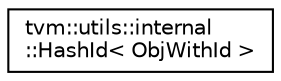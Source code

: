 digraph "Graphical Class Hierarchy"
{
 // LATEX_PDF_SIZE
  edge [fontname="Helvetica",fontsize="10",labelfontname="Helvetica",labelfontsize="10"];
  node [fontname="Helvetica",fontsize="10",shape=record];
  rankdir="LR";
  Node0 [label="tvm::utils::internal\l::HashId\< ObjWithId \>",height=0.2,width=0.4,color="black", fillcolor="white", style="filled",URL="$classtvm_1_1utils_1_1internal_1_1HashId.html",tooltip=" "];
}
